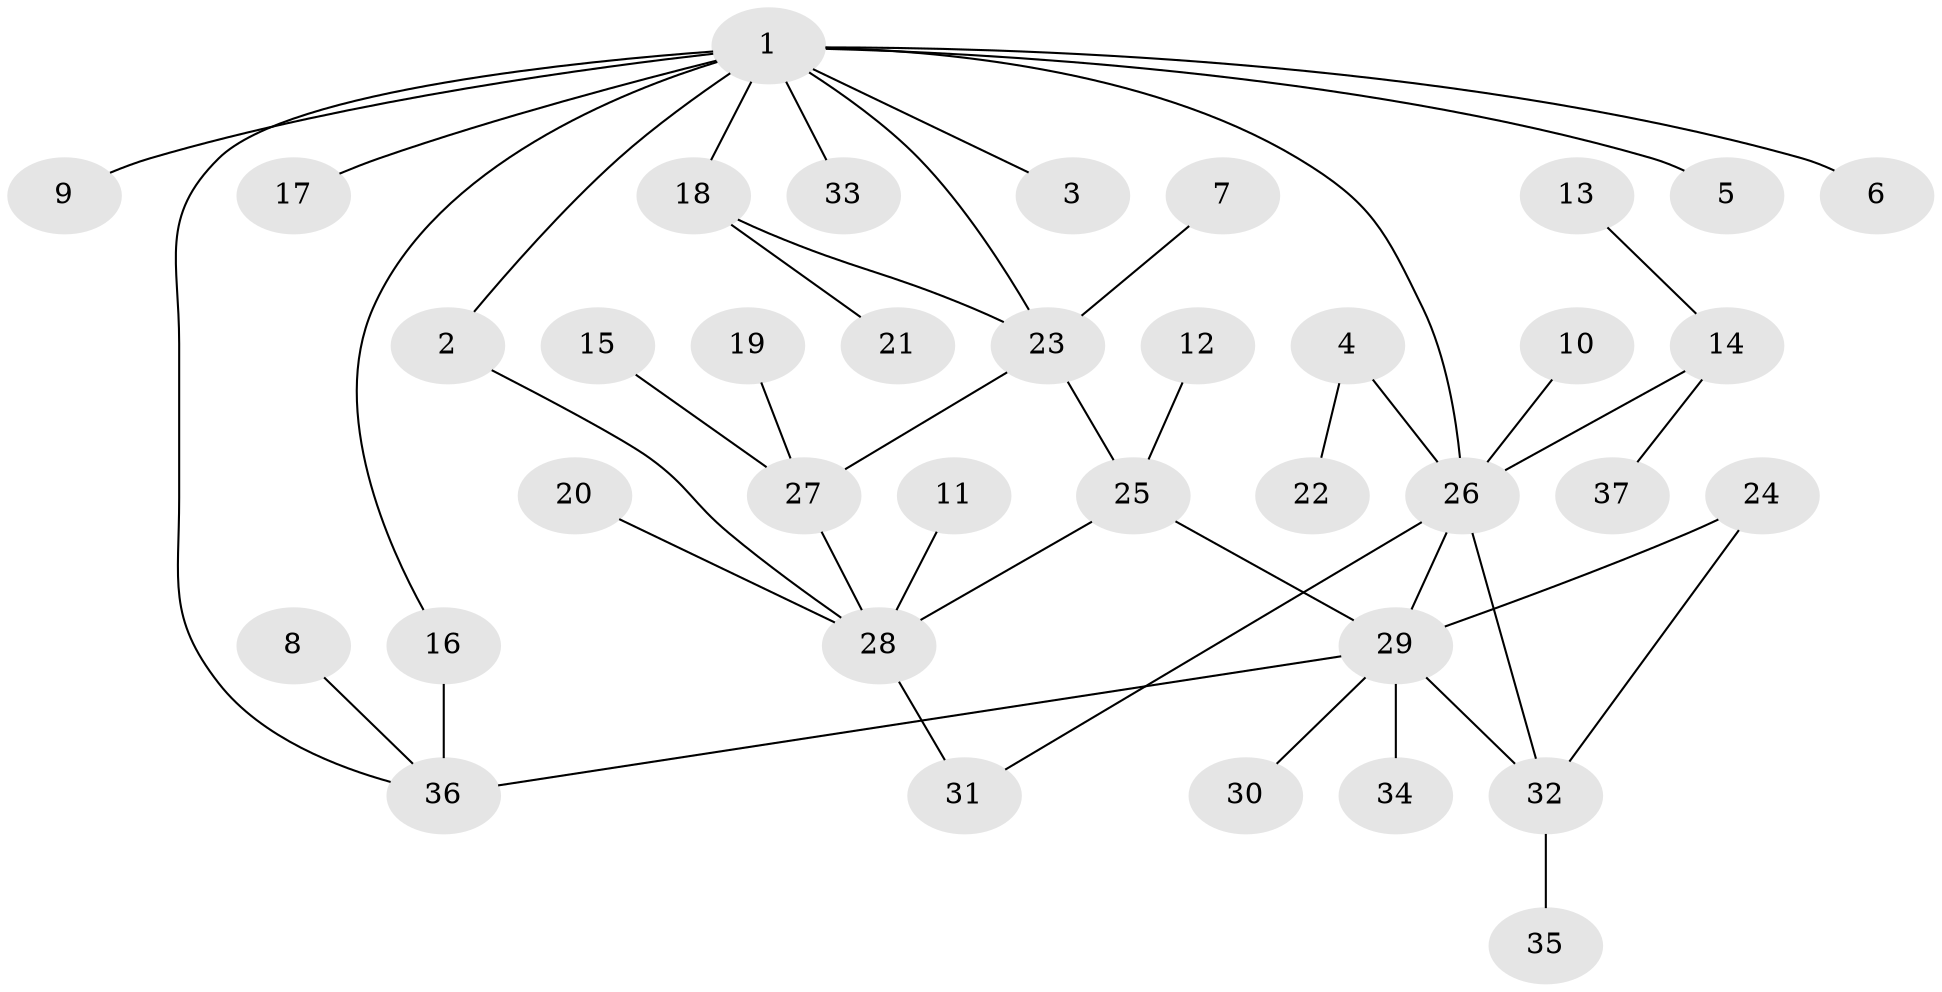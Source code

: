 // original degree distribution, {4: 0.1095890410958904, 6: 0.0273972602739726, 3: 0.0958904109589041, 8: 0.0136986301369863, 5: 0.0273972602739726, 2: 0.3287671232876712, 1: 0.3835616438356164, 7: 0.0136986301369863}
// Generated by graph-tools (version 1.1) at 2025/46/03/06/25 01:46:56]
// undirected, 37 vertices, 45 edges
graph export_dot {
graph [start="1"]
  node [color=gray90,style=filled];
  1;
  2;
  3;
  4;
  5;
  6;
  7;
  8;
  9;
  10;
  11;
  12;
  13;
  14;
  15;
  16;
  17;
  18;
  19;
  20;
  21;
  22;
  23;
  24;
  25;
  26;
  27;
  28;
  29;
  30;
  31;
  32;
  33;
  34;
  35;
  36;
  37;
  1 -- 2 [weight=1.0];
  1 -- 3 [weight=1.0];
  1 -- 5 [weight=1.0];
  1 -- 6 [weight=1.0];
  1 -- 9 [weight=1.0];
  1 -- 16 [weight=1.0];
  1 -- 17 [weight=1.0];
  1 -- 18 [weight=1.0];
  1 -- 23 [weight=1.0];
  1 -- 26 [weight=1.0];
  1 -- 33 [weight=1.0];
  1 -- 36 [weight=1.0];
  2 -- 28 [weight=1.0];
  4 -- 22 [weight=1.0];
  4 -- 26 [weight=1.0];
  7 -- 23 [weight=1.0];
  8 -- 36 [weight=1.0];
  10 -- 26 [weight=1.0];
  11 -- 28 [weight=1.0];
  12 -- 25 [weight=1.0];
  13 -- 14 [weight=1.0];
  14 -- 26 [weight=1.0];
  14 -- 37 [weight=1.0];
  15 -- 27 [weight=1.0];
  16 -- 36 [weight=2.0];
  18 -- 21 [weight=1.0];
  18 -- 23 [weight=1.0];
  19 -- 27 [weight=1.0];
  20 -- 28 [weight=1.0];
  23 -- 25 [weight=1.0];
  23 -- 27 [weight=1.0];
  24 -- 29 [weight=1.0];
  24 -- 32 [weight=1.0];
  25 -- 28 [weight=1.0];
  25 -- 29 [weight=1.0];
  26 -- 29 [weight=1.0];
  26 -- 31 [weight=1.0];
  26 -- 32 [weight=1.0];
  27 -- 28 [weight=1.0];
  28 -- 31 [weight=1.0];
  29 -- 30 [weight=1.0];
  29 -- 32 [weight=1.0];
  29 -- 34 [weight=1.0];
  29 -- 36 [weight=1.0];
  32 -- 35 [weight=1.0];
}
